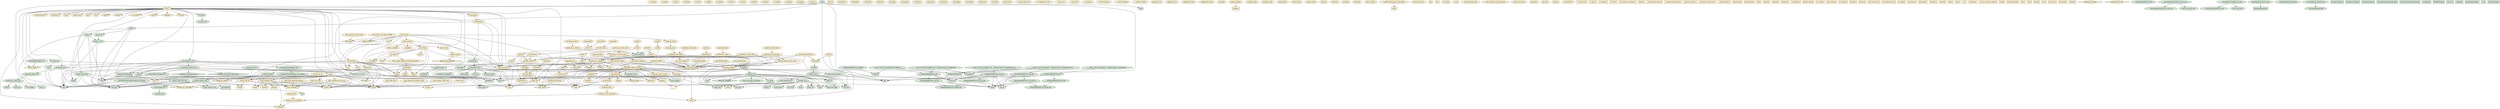 digraph {
"c_isalnum" [type=functions, language=source, fillcolor="#FFF2CC", style=filled, shape=ellipse];
"c_isalpha" [type=functions, language=source, fillcolor="#FFF2CC", style=filled, shape=ellipse];
"c_isascii" [type=functions, language=source, fillcolor="#FFF2CC", style=filled, shape=ellipse];
"c_isblank" [type=functions, language=source, fillcolor="#FFF2CC", style=filled, shape=ellipse];
"c_iscntrl" [type=functions, language=source, fillcolor="#FFF2CC", style=filled, shape=ellipse];
"c_isdigit" [type=functions, language=source, fillcolor="#FFF2CC", style=filled, shape=ellipse];
"c_isgraph" [type=functions, language=source, fillcolor="#FFF2CC", style=filled, shape=ellipse];
"c_islower" [type=functions, language=source, fillcolor="#FFF2CC", style=filled, shape=ellipse];
"c_isprint" [type=functions, language=source, fillcolor="#FFF2CC", style=filled, shape=ellipse];
"c_ispunct" [type=functions, language=source, fillcolor="#FFF2CC", style=filled, shape=ellipse];
"c_isspace" [type=functions, language=source, fillcolor="#FFF2CC", style=filled, shape=ellipse];
"c_isupper" [type=functions, language=source, fillcolor="#FFF2CC", style=filled, shape=ellipse];
"c_isxdigit" [type=functions, language=source, fillcolor="#FFF2CC", style=filled, shape=ellipse];
"c_toupper" [type=functions, language=source, fillcolor="#FFF2CC", style=filled, shape=ellipse];
"c_tolower" [type=functions, language=source, fillcolor="#FFF2CC", style=filled, shape=ellipse];
"mbszero" [type=functions, language=source, fillcolor="#FFF2CC", style=filled, shape=ellipse];
"btoc32" [type=functions, language=source, fillcolor="#FFF2CC", style=filled, shape=ellipse];
"c32isalnum" [type=functions, language=source, fillcolor="#FFF2CC", style=filled, shape=ellipse];
"c32isalpha" [type=functions, language=source, fillcolor="#FFF2CC", style=filled, shape=ellipse];
"c32isblank" [type=functions, language=source, fillcolor="#FFF2CC", style=filled, shape=ellipse];
"c32iscntrl" [type=functions, language=source, fillcolor="#FFF2CC", style=filled, shape=ellipse];
"c32isdigit" [type=functions, language=source, fillcolor="#FFF2CC", style=filled, shape=ellipse];
"c32isgraph" [type=functions, language=source, fillcolor="#FFF2CC", style=filled, shape=ellipse];
"c32islower" [type=functions, language=source, fillcolor="#FFF2CC", style=filled, shape=ellipse];
"c32ispunct" [type=functions, language=source, fillcolor="#FFF2CC", style=filled, shape=ellipse];
"c32isspace" [type=functions, language=source, fillcolor="#FFF2CC", style=filled, shape=ellipse];
"c32isupper" [type=functions, language=source, fillcolor="#FFF2CC", style=filled, shape=ellipse];
"c32isxdigit" [type=functions, language=source, fillcolor="#FFF2CC", style=filled, shape=ellipse];
"c32tolower" [type=functions, language=source, fillcolor="#FFF2CC", style=filled, shape=ellipse];
"c32width" [type=functions, language=source, fillcolor="#FFF2CC", style=filled, shape=ellipse];
"mbsrtoc32s" [type=functions, language=source, fillcolor="#FFF2CC", style=filled, shape=ellipse];
"c32_get_type_test" [type=functions, language=source, fillcolor="#FFF2CC", style=filled, shape=ellipse];
"c32_apply_type_test" [type=functions, language=source, fillcolor="#FFF2CC", style=filled, shape=ellipse];
"c32isprint" [type=functions, language=source, fillcolor="#FFF2CC", style=filled, shape=ellipse];
"__bswap_16" [type=functions, language=source, fillcolor="#FFF2CC", style=filled, shape=ellipse];
"__bswap_32" [type=functions, language=source, fillcolor="#FFF2CC", style=filled, shape=ellipse];
"__bswap_64" [type=functions, language=source, fillcolor="#FFF2CC", style=filled, shape=ellipse];
"__uint16_identity" [type=functions, language=source, fillcolor="#FFF2CC", style=filled, shape=ellipse];
"__uint32_identity" [type=functions, language=source, fillcolor="#FFF2CC", style=filled, shape=ellipse];
"__uint64_identity" [type=functions, language=source, fillcolor="#FFF2CC", style=filled, shape=ellipse];
"close_stream" [type=functions, language=source, fillcolor="#FFF2CC", style=filled, shape=ellipse];
"pgettext_aux" [type=functions, language=source, fillcolor="#FFF2CC", style=filled, shape=ellipse];
"npgettext_aux" [type=functions, language=source, fillcolor="#FFF2CC", style=filled, shape=ellipse];
"dcpgettext_expr" [type=functions, language=source, fillcolor="#FFF2CC", style=filled, shape=ellipse];
"dcnpgettext_expr" [type=functions, language=source, fillcolor="#FFF2CC", style=filled, shape=ellipse];
"close_stdout_set_file_name" [type=functions, language=source, fillcolor="#FFF2CC", style=filled, shape=ellipse];
"close_stdout_set_ignore_EPIPE" [type=functions, language=source, fillcolor="#FFF2CC", style=filled, shape=ellipse];
"close_stdout" [type=functions, language=source, fillcolor="#FFF2CC", style=filled, shape=ellipse];
"rpl_fclose" [type=functions, language=source, fillcolor="#FFF2CC", style=filled, shape=ellipse];
"clear_ungetc_buffer_preserving_position" [type=functions, language=source, fillcolor="#FFF2CC", style=filled, shape=ellipse];
"rpl_fflush" [type=functions, language=source, fillcolor="#FFF2CC", style=filled, shape=ellipse];
"rpl_fseeko" [type=functions, language=source, fillcolor="#FFF2CC", style=filled, shape=ellipse];
"hard_locale" [type=functions, language=source, fillcolor="#FFF2CC", style=filled, shape=ellipse];
"_gl_alloc_nomem" [type=functions, language=source, fillcolor="#FFF2CC", style=filled, shape=ellipse];
"imalloc" [type=functions, language=source, fillcolor="#FFF2CC", style=filled, shape=ellipse];
"irealloc" [type=functions, language=source, fillcolor="#FFF2CC", style=filled, shape=ellipse];
"icalloc" [type=functions, language=source, fillcolor="#FFF2CC", style=filled, shape=ellipse];
"ireallocarray" [type=functions, language=source, fillcolor="#FFF2CC", style=filled, shape=ellipse];
"rpl_mbrtoc32" [type=functions, language=source, fillcolor="#FFF2CC", style=filled, shape=ellipse];
"xnrealloc" [type=functions, language=source, fillcolor="#FFF2CC", style=filled, shape=ellipse];
"clone_quoting_options" [type=functions, language=source, fillcolor="#FFF2CC", style=filled, shape=ellipse];
"get_quoting_style" [type=functions, language=source, fillcolor="#FFF2CC", style=filled, shape=ellipse];
"set_quoting_style" [type=functions, language=source, fillcolor="#FFF2CC", style=filled, shape=ellipse];
"set_char_quoting" [type=functions, language=source, fillcolor="#FFF2CC", style=filled, shape=ellipse];
"set_quoting_flags" [type=functions, language=source, fillcolor="#FFF2CC", style=filled, shape=ellipse];
"set_custom_quoting" [type=functions, language=source, fillcolor="#FFF2CC", style=filled, shape=ellipse];
"quoting_options_from_style" [type=functions, language=source, fillcolor="#FFF2CC", style=filled, shape=ellipse];
"quotearg_buffer_restyled" [type=functions, language=source, fillcolor="#FFF2CC", style=filled, shape=ellipse];
"quotearg_buffer" [type=functions, language=source, fillcolor="#FFF2CC", style=filled, shape=ellipse];
"quotearg_alloc" [type=functions, language=source, fillcolor="#FFF2CC", style=filled, shape=ellipse];
"quotearg_alloc_mem" [type=functions, language=source, fillcolor="#FFF2CC", style=filled, shape=ellipse];
"quotearg_free" [type=functions, language=source, fillcolor="#FFF2CC", style=filled, shape=ellipse];
"quotearg_n_options" [type=functions, language=source, fillcolor="#FFF2CC", style=filled, shape=ellipse];
"quotearg_n" [type=functions, language=source, fillcolor="#FFF2CC", style=filled, shape=ellipse];
"quotearg_n_mem" [type=functions, language=source, fillcolor="#FFF2CC", style=filled, shape=ellipse];
"quotearg" [type=functions, language=source, fillcolor="#FFF2CC", style=filled, shape=ellipse];
"quotearg_mem" [type=functions, language=source, fillcolor="#FFF2CC", style=filled, shape=ellipse];
"quotearg_n_style_mem" [type=functions, language=source, fillcolor="#FFF2CC", style=filled, shape=ellipse];
"quotearg_style_mem" [type=functions, language=source, fillcolor="#FFF2CC", style=filled, shape=ellipse];
"quotearg_char_mem" [type=functions, language=source, fillcolor="#FFF2CC", style=filled, shape=ellipse];
"quotearg_char" [type=functions, language=source, fillcolor="#FFF2CC", style=filled, shape=ellipse];
"quotearg_colon" [type=functions, language=source, fillcolor="#FFF2CC", style=filled, shape=ellipse];
"quotearg_colon_mem" [type=functions, language=source, fillcolor="#FFF2CC", style=filled, shape=ellipse];
"quotearg_n_style_colon" [type=functions, language=source, fillcolor="#FFF2CC", style=filled, shape=ellipse];
"quotearg_n_custom" [type=functions, language=source, fillcolor="#FFF2CC", style=filled, shape=ellipse];
"quotearg_n_custom_mem" [type=functions, language=source, fillcolor="#FFF2CC", style=filled, shape=ellipse];
"quotearg_custom" [type=functions, language=source, fillcolor="#FFF2CC", style=filled, shape=ellipse];
"quotearg_custom_mem" [type=functions, language=source, fillcolor="#FFF2CC", style=filled, shape=ellipse];
"quote_n_mem" [type=functions, language=source, fillcolor="#FFF2CC", style=filled, shape=ellipse];
"quote_mem" [type=functions, language=source, fillcolor="#FFF2CC", style=filled, shape=ellipse];
"setlocale_null_unlocked" [type=functions, language=source, fillcolor="#FFF2CC", style=filled, shape=ellipse];
"setlocale_null_r_unlocked" [type=functions, language=source, fillcolor="#FFF2CC", style=filled, shape=ellipse];
"setlocale_null_r" [type=functions, language=source, fillcolor="#FFF2CC", style=filled, shape=ellipse];
"setlocale_null" [type=functions, language=source, fillcolor="#FFF2CC", style=filled, shape=ellipse];
"initialize_exit_failure" [type=functions, language=source, fillcolor="#FFF2CC", style=filled, shape=ellipse];
"make_timespec" [type=functions, language=source, fillcolor="#FFF2CC", style=filled, shape=ellipse];
"timespec_cmp" [type=functions, language=source, fillcolor="#FFF2CC", style=filled, shape=ellipse];
"timespec_sign" [type=functions, language=source, fillcolor="#FFF2CC", style=filled, shape=ellipse];
"timespectod" [type=functions, language=source, fillcolor="#FFF2CC", style=filled, shape=ellipse];
"select_plural" [type=functions, language=source, fillcolor="#FFF2CC", style=filled, shape=ellipse];
"psame_inode" [type=functions, language=source, fillcolor="#FFF2CC", style=filled, shape=ellipse];
"chownat" [type=functions, language=source, fillcolor="#FFF2CC", style=filled, shape=ellipse];
"lchownat" [type=functions, language=source, fillcolor="#FFF2CC", style=filled, shape=ellipse];
"chmodat" [type=functions, language=source, fillcolor="#FFF2CC", style=filled, shape=ellipse];
"lchmodat" [type=functions, language=source, fillcolor="#FFF2CC", style=filled, shape=ellipse];
"dot_or_dotdot" [type=functions, language=source, fillcolor="#FFF2CC", style=filled, shape=ellipse];
"readdir_ignoring_dot_and_dotdot" [type=functions, language=source, fillcolor="#FFF2CC", style=filled, shape=ellipse];
"directory_status" [type=functions, language=source, fillcolor="#FFF2CC", style=filled, shape=ellipse];
"gcd" [type=functions, language=source, fillcolor="#FFF2CC", style=filled, shape=ellipse];
"lcm" [type=functions, language=source, fillcolor="#FFF2CC", style=filled, shape=ellipse];
"ptr_align" [type=functions, language=source, fillcolor="#FFF2CC", style=filled, shape=ellipse];
"is_nul" [type=functions, language=source, fillcolor="#FFF2CC", style=filled, shape=ellipse];
"emit_stdin_note" [type=functions, language=source, fillcolor="#FFF2CC", style=filled, shape=ellipse];
"emit_mandatory_arg_note" [type=functions, language=source, fillcolor="#FFF2CC", style=filled, shape=ellipse];
"emit_size_note" [type=functions, language=source, fillcolor="#FFF2CC", style=filled, shape=ellipse];
"emit_blocksize_note" [type=functions, language=source, fillcolor="#FFF2CC", style=filled, shape=ellipse];
"emit_update_parameters_note" [type=functions, language=source, fillcolor="#FFF2CC", style=filled, shape=ellipse];
"emit_backup_suffix_note" [type=functions, language=source, fillcolor="#FFF2CC", style=filled, shape=ellipse];
"emit_symlink_recurse_options" [type=functions, language=source, fillcolor="#FFF2CC", style=filled, shape=ellipse];
"emit_exec_status" [type=functions, language=source, fillcolor="#FFF2CC", style=filled, shape=ellipse];
"emit_ancillary_info" [type=functions, language=source, fillcolor="#FFF2CC", style=filled, shape=ellipse];
"timetostr" [type=functions, language=source, fillcolor="#FFF2CC", style=filled, shape=ellipse];
"bad_cast" [type=functions, language=source, fillcolor="#FFF2CC", style=filled, shape=ellipse];
"write_error" [type=functions, language=source, fillcolor="#FFF2CC", style=filled, shape=ellipse];
"stzncpy" [type=functions, language=source, fillcolor="#FFF2CC", style=filled, shape=ellipse];
"is_ENOTSUP" [type=functions, language=source, fillcolor="#FFF2CC", style=filled, shape=ellipse];
"usage" [type=functions, language=source, fillcolor="#FFF2CC", style=filled, shape=ellipse];
"do_ftruncate" [type=functions, language=source, fillcolor="#FFF2CC", style=filled, shape=ellipse];
"main_0" [type=functions, language=source, fillcolor="#FFF2CC", style=filled, shape=ellipse];
"version_etc_arn" [type=functions, language=source, fillcolor="#FFF2CC", style=filled, shape=ellipse];
"version_etc_ar" [type=functions, language=source, fillcolor="#FFF2CC", style=filled, shape=ellipse];
"emit_bug_reporting_address" [type=functions, language=source, fillcolor="#FFF2CC", style=filled, shape=ellipse];
"xalloc_die" [type=functions, language=source, fillcolor="#FFF2CC", style=filled, shape=ellipse];
"xnumtoimax" [type=functions, language=source, fillcolor="#FFF2CC", style=filled, shape=ellipse];
"xdectoimax" [type=functions, language=source, fillcolor="#FFF2CC", style=filled, shape=ellipse];
"ximalloc" [type=functions, language=source, fillcolor="#FFF2CC", style=filled, shape=ellipse];
"xirealloc" [type=functions, language=source, fillcolor="#FFF2CC", style=filled, shape=ellipse];
"xreallocarray" [type=functions, language=source, fillcolor="#FFF2CC", style=filled, shape=ellipse];
"xireallocarray" [type=functions, language=source, fillcolor="#FFF2CC", style=filled, shape=ellipse];
"xnmalloc" [type=functions, language=source, fillcolor="#FFF2CC", style=filled, shape=ellipse];
"xinmalloc" [type=functions, language=source, fillcolor="#FFF2CC", style=filled, shape=ellipse];
"x2realloc" [type=functions, language=source, fillcolor="#FFF2CC", style=filled, shape=ellipse];
"x2nrealloc" [type=functions, language=source, fillcolor="#FFF2CC", style=filled, shape=ellipse];
"xzalloc" [type=functions, language=source, fillcolor="#FFF2CC", style=filled, shape=ellipse];
"xizalloc" [type=functions, language=source, fillcolor="#FFF2CC", style=filled, shape=ellipse];
"xcalloc" [type=functions, language=source, fillcolor="#FFF2CC", style=filled, shape=ellipse];
"xicalloc" [type=functions, language=source, fillcolor="#FFF2CC", style=filled, shape=ellipse];
"xmemdup" [type=functions, language=source, fillcolor="#FFF2CC", style=filled, shape=ellipse];
"ximemdup" [type=functions, language=source, fillcolor="#FFF2CC", style=filled, shape=ellipse];
"ximemdup0" [type=functions, language=source, fillcolor="#FFF2CC", style=filled, shape=ellipse];
"xstrdup" [type=functions, language=source, fillcolor="#FFF2CC", style=filled, shape=ellipse];
"bkm_scale" [type=functions, language=target, fillcolor="#D5E8D4", style=filled, shape=ellipse];
"bkm_scale_by_power" [type=functions, language=target, fillcolor="#D5E8D4", style=filled, shape=ellipse];
"" [type=structs, language=source, fillcolor="#FFF2CC", style=filled, shape=box];
"__locale_struct" [type=structs, language=source, fillcolor="#FFF2CC", style=filled, shape=box];
"_G_fpos_t" [type=structs, language=source, fillcolor="#FFF2CC", style=filled, shape=box];
"_G_fpos64_t" [type=structs, language=source, fillcolor="#FFF2CC", style=filled, shape=box];
"_IO_FILE" [type=structs, language=source, fillcolor="#FFF2CC", style=filled, shape=box];
"_IO_cookie_io_functions_t" [type=structs, language=source, fillcolor="#FFF2CC", style=filled, shape=box];
"timeval" [type=structs, language=source, fillcolor="#FFF2CC", style=filled, shape=box];
"timespec" [type=structs, language=source, fillcolor="#FFF2CC", style=filled, shape=box];
"__pthread_internal_list" [type=structs, language=source, fillcolor="#FFF2CC", style=filled, shape=box];
"__pthread_internal_slist" [type=structs, language=source, fillcolor="#FFF2CC", style=filled, shape=box];
"__pthread_mutex_s" [type=structs, language=source, fillcolor="#FFF2CC", style=filled, shape=box];
"__pthread_rwlock_arch_t" [type=structs, language=source, fillcolor="#FFF2CC", style=filled, shape=box];
"__pthread_cond_s" [type=structs, language=source, fillcolor="#FFF2CC", style=filled, shape=box];
"random_data" [type=structs, language=source, fillcolor="#FFF2CC", style=filled, shape=box];
"drand48_data" [type=structs, language=source, fillcolor="#FFF2CC", style=filled, shape=box];
"lconv" [type=structs, language=source, fillcolor="#FFF2CC", style=filled, shape=box];
"sigevent" [type=structs, language=source, fillcolor="#FFF2CC", style=filled, shape=box];
"sigaction" [type=structs, language=source, fillcolor="#FFF2CC", style=filled, shape=box];
"sigcontext" [type=structs, language=source, fillcolor="#FFF2CC", style=filled, shape=box];
"_aarch64_ctx" [type=structs, language=source, fillcolor="#FFF2CC", style=filled, shape=box];
"fpsimd_context" [type=structs, language=source, fillcolor="#FFF2CC", style=filled, shape=box];
"esr_context" [type=structs, language=source, fillcolor="#FFF2CC", style=filled, shape=box];
"extra_context" [type=structs, language=source, fillcolor="#FFF2CC", style=filled, shape=box];
"sve_context" [type=structs, language=source, fillcolor="#FFF2CC", style=filled, shape=box];
"timezone" [type=structs, language=source, fillcolor="#FFF2CC", style=filled, shape=box];
"itimerval" [type=structs, language=source, fillcolor="#FFF2CC", style=filled, shape=box];
"user_regs_struct" [type=structs, language=source, fillcolor="#FFF2CC", style=filled, shape=box];
"user_fpsimd_struct" [type=structs, language=source, fillcolor="#FFF2CC", style=filled, shape=box];
"elf_siginfo" [type=structs, language=source, fillcolor="#FFF2CC", style=filled, shape=box];
"elf_prstatus" [type=structs, language=source, fillcolor="#FFF2CC", style=filled, shape=box];
"elf_prpsinfo" [type=structs, language=source, fillcolor="#FFF2CC", style=filled, shape=box];
"ucontext_t" [type=structs, language=source, fillcolor="#FFF2CC", style=filled, shape=box];
"sigstack" [type=structs, language=source, fillcolor="#FFF2CC", style=filled, shape=box];
"quoting_options" [type=structs, language=source, fillcolor="#FFF2CC", style=filled, shape=box];
"slotvec" [type=globals, language=source, fillcolor="#FFF2CC", style=filled, shape=diamond];
"option" [type=structs, language=source, fillcolor="#FFF2CC", style=filled, shape=box];
"timex" [type=structs, language=source, fillcolor="#FFF2CC", style=filled, shape=box];
"tm" [type=structs, language=source, fillcolor="#FFF2CC", style=filled, shape=box];
"itimerspec" [type=structs, language=source, fillcolor="#FFF2CC", style=filled, shape=box];
"__time_t_must_be_integral" [type=structs, language=source, fillcolor="#FFF2CC", style=filled, shape=box];
"stat" [type=structs, language=source, fillcolor="#FFF2CC", style=filled, shape=box];
"stat64" [type=structs, language=source, fillcolor="#FFF2CC", style=filled, shape=box];
"statx_timestamp" [type=structs, language=source, fillcolor="#FFF2CC", style=filled, shape=box];
"statx" [type=structs, language=source, fillcolor="#FFF2CC", style=filled, shape=box];
"flock" [type=structs, language=source, fillcolor="#FFF2CC", style=filled, shape=box];
"flock64" [type=structs, language=source, fillcolor="#FFF2CC", style=filled, shape=box];
"iovec" [type=structs, language=source, fillcolor="#FFF2CC", style=filled, shape=box];
"f_owner_ex" [type=structs, language=source, fillcolor="#FFF2CC", style=filled, shape=box];
"file_handle" [type=structs, language=source, fillcolor="#FFF2CC", style=filled, shape=box];
"dirent" [type=structs, language=source, fillcolor="#FFF2CC", style=filled, shape=box];
"dirent64" [type=structs, language=source, fillcolor="#FFF2CC", style=filled, shape=box];
"infomap" [type=structs, language=source, fillcolor="#FFF2CC", style=filled, shape=box];
"file_name" [type=globals, language=source, fillcolor="#FFF2CC", style=filled, shape=diamond];
"ignore_EPIPE" [type=globals, language=source, fillcolor="#FFF2CC", style=filled, shape=diamond];
"exit_failure" [type=globals, language=source, fillcolor="#FFF2CC", style=filled, shape=diamond];
"internal_state" [type=globals, language=source, fillcolor="#FFF2CC", style=filled, shape=diamond];
"program_name" [type=globals, language=source, fillcolor="#FFF2CC", style=filled, shape=diamond];
"quoting_style_args" [type=globals, language=source, fillcolor="#FFF2CC", style=filled, shape=diamond];
"quoting_style_vals" [type=globals, language=source, fillcolor="#FFF2CC", style=filled, shape=diamond];
"default_quoting_options" [type=globals, language=source, fillcolor="#FFF2CC", style=filled, shape=diamond];
"slot0" [type=globals, language=source, fillcolor="#FFF2CC", style=filled, shape=diamond];
"nslots" [type=globals, language=source, fillcolor="#FFF2CC", style=filled, shape=diamond];
"slotvec0" [type=globals, language=source, fillcolor="#FFF2CC", style=filled, shape=diamond];
"quote_quoting_options" [type=globals, language=source, fillcolor="#FFF2CC", style=filled, shape=diamond];
"no_create" [type=globals, language=source, fillcolor="#FFF2CC", style=filled, shape=diamond];
"block_mode" [type=globals, language=source, fillcolor="#FFF2CC", style=filled, shape=diamond];
"ref_file" [type=globals, language=source, fillcolor="#FFF2CC", style=filled, shape=diamond];
"longopts" [type=globals, language=source, fillcolor="#FFF2CC", style=filled, shape=diamond];
"version_etc_copyright" [type=globals, language=source, fillcolor="#FFF2CC", style=filled, shape=diamond];
"Version" [type=globals, language=source, fillcolor="#FFF2CC", style=filled, shape=diamond];
"__BindgenBitfieldUnit::raw_set" [type=functions, language=target, fillcolor="#D5E8D4", style=filled, shape=ellipse];
"__time_t_must_be_integral::__floating_time_t_unsupported_raw" [type=functions, language=target, fillcolor="#D5E8D4", style=filled, shape=ellipse];
"version_etc_va_rust" [type=functions, language=target, fillcolor="#D5E8D4", style=filled, shape=ellipse];
"__BindgenBitfieldUnit::raw_get" [type=functions, language=target, fillcolor="#D5E8D4", style=filled, shape=ellipse];
"xpalloc_rust" [type=functions, language=target, fillcolor="#D5E8D4", style=filled, shape=ellipse];
"__BindgenBitfieldUnit::get_bit" [type=functions, language=target, fillcolor="#D5E8D4", style=filled, shape=ellipse];
"__time_t_must_be_integral::new_bitfield_1" [type=functions, language=target, fillcolor="#D5E8D4", style=filled, shape=ellipse];
"quote_rust" [type=functions, language=target, fillcolor="#D5E8D4", style=filled, shape=ellipse];
"c_tolower_rust" [type=functions, language=target, fillcolor="#D5E8D4", style=filled, shape=ellipse];
"gettext_quote" [type=functions, language=target, fillcolor="#D5E8D4", style=filled, shape=ellipse];
"xstrtoimax_rust" [type=functions, language=target, fillcolor="#D5E8D4", style=filled, shape=ellipse];
"main" [type=functions, language=target, fillcolor="#D5E8D4", style=filled, shape=ellipse];
"__BindgenBitfieldUnit::raw_set_bit" [type=functions, language=target, fillcolor="#D5E8D4", style=filled, shape=ellipse];
"set_program_name" [type=functions, language=target, fillcolor="#D5E8D4", style=filled, shape=ellipse];
"check_nonnull" [type=functions, language=target, fillcolor="#D5E8D4", style=filled, shape=ellipse];
"StrtolError::combine" [type=functions, language=target, fillcolor="#D5E8D4", style=filled, shape=ellipse];
"VersionEtcCopyrightWrapper::get_global" [type=functions, language=target, fillcolor="#D5E8D4", style=filled, shape=ellipse];
"locale_charset_rust" [type=functions, language=target, fillcolor="#D5E8D4", style=filled, shape=ellipse];
"xmalloc_rust" [type=functions, language=target, fillcolor="#D5E8D4", style=filled, shape=ellipse];
"quotearg_style_rust" [type=functions, language=target, fillcolor="#D5E8D4", style=filled, shape=ellipse];
"set_program_name_rust" [type=functions, language=target, fillcolor="#D5E8D4", style=filled, shape=ellipse];
"__BindgenBitfieldUnit::set" [type=functions, language=target, fillcolor="#D5E8D4", style=filled, shape=ellipse];
"__BindgenBitfieldUnit::new" [type=functions, language=target, fillcolor="#D5E8D4", style=filled, shape=ellipse];
"version_etc_rust" [type=functions, language=target, fillcolor="#D5E8D4", style=filled, shape=ellipse];
"__BindgenBitfieldUnit::extract_bit" [type=functions, language=target, fillcolor="#D5E8D4", style=filled, shape=ellipse];
"to_uchar_rust" [type=functions, language=target, fillcolor="#D5E8D4", style=filled, shape=ellipse];
"check_nonnull_rust" [type=functions, language=target, fillcolor="#D5E8D4", style=filled, shape=ellipse];
"c_strcasecmp_rust" [type=functions, language=target, fillcolor="#D5E8D4", style=filled, shape=ellipse];
"quotearg_style" [type=functions, language=target, fillcolor="#D5E8D4", style=filled, shape=ellipse];
"quote_n_rust" [type=functions, language=target, fillcolor="#D5E8D4", style=filled, shape=ellipse];
"xrealloc_rust" [type=functions, language=target, fillcolor="#D5E8D4", style=filled, shape=ellipse];
"ProgramNameWrapper::read_global" [type=functions, language=target, fillcolor="#D5E8D4", style=filled, shape=ellipse];
"xpalloc" [type=functions, language=target, fillcolor="#D5E8D4", style=filled, shape=ellipse];
"__BindgenBitfieldUnit::get" [type=functions, language=target, fillcolor="#D5E8D4", style=filled, shape=ellipse];
"xstrtoimax" [type=functions, language=target, fillcolor="#D5E8D4", style=filled, shape=ellipse];
"ProgramNameWrapper::set" [type=functions, language=target, fillcolor="#D5E8D4", style=filled, shape=ellipse];
"BlockModeWrapper::set" [type=functions, language=target, fillcolor="#D5E8D4", style=filled, shape=ellipse];
"__IncompleteArrayField::as_mut_ptr" [type=functions, language=target, fillcolor="#D5E8D4", style=filled, shape=ellipse];
"proper_name_lite" [type=functions, language=target, fillcolor="#D5E8D4", style=filled, shape=ellipse];
"__BindgenBitfieldUnit::set_bit" [type=functions, language=target, fillcolor="#D5E8D4", style=filled, shape=ellipse];
"__time_t_must_be_integral::__floating_time_t_unsupported" [type=functions, language=target, fillcolor="#D5E8D4", style=filled, shape=ellipse];
"xmalloc" [type=functions, language=target, fillcolor="#D5E8D4", style=filled, shape=ellipse];
"proper_name_lite_rust" [type=functions, language=target, fillcolor="#D5E8D4", style=filled, shape=ellipse];
"__IncompleteArrayField::as_slice" [type=functions, language=target, fillcolor="#D5E8D4", style=filled, shape=ellipse];
"quotearg_n_style_rust" [type=functions, language=target, fillcolor="#D5E8D4", style=filled, shape=ellipse];
"QuotingOptionsData::clone" [type=functions, language=target, fillcolor="#D5E8D4", style=filled, shape=ellipse];
"__IncompleteArrayField::fmt" [type=functions, language=target, fillcolor="#D5E8D4", style=filled, shape=ellipse];
"__time_t_must_be_integral::set___floating_time_t_unsupported_raw" [type=functions, language=target, fillcolor="#D5E8D4", style=filled, shape=ellipse];
"quote_n" [type=functions, language=target, fillcolor="#D5E8D4", style=filled, shape=ellipse];
"ProgramNameWrapper::new" [type=functions, language=target, fillcolor="#D5E8D4", style=filled, shape=ellipse];
"__IncompleteArrayField::as_ptr" [type=functions, language=target, fillcolor="#D5E8D4", style=filled, shape=ellipse];
"to_uchar" [type=functions, language=target, fillcolor="#D5E8D4", style=filled, shape=ellipse];
"quote" [type=functions, language=target, fillcolor="#D5E8D4", style=filled, shape=ellipse];
"__BindgenBitfieldUnit::change_bit" [type=functions, language=target, fillcolor="#D5E8D4", style=filled, shape=ellipse];
"xcharalloc" [type=functions, language=target, fillcolor="#D5E8D4", style=filled, shape=ellipse];
"__time_t_must_be_integral::set___floating_time_t_unsupported" [type=functions, language=target, fillcolor="#D5E8D4", style=filled, shape=ellipse];
"__BindgenBitfieldUnit::raw_get_bit" [type=functions, language=target, fillcolor="#D5E8D4", style=filled, shape=ellipse];
"xcharalloc_rust" [type=functions, language=target, fillcolor="#D5E8D4", style=filled, shape=ellipse];
"__IncompleteArrayField::new" [type=functions, language=target, fillcolor="#D5E8D4", style=filled, shape=ellipse];
"gettext_quote_rust" [type=functions, language=target, fillcolor="#D5E8D4", style=filled, shape=ellipse];
"__IncompleteArrayField::as_mut_slice" [type=functions, language=target, fillcolor="#D5E8D4", style=filled, shape=ellipse];
"version_etc" [type=functions, language=target, fillcolor="#D5E8D4", style=filled, shape=ellipse];
"usable_st_size" [type=functions, language=target, fillcolor="#D5E8D4", style=filled, shape=ellipse];
"__BindgenOpaqueArray::default" [type=functions, language=target, fillcolor="#D5E8D4", style=filled, shape=ellipse];
"LongoptsWrapper" [type=structs, language=target, fillcolor="#D5E8D4", style=filled, shape=box];
"ExitFailureWrapper" [type=structs, language=target, fillcolor="#D5E8D4", style=filled, shape=box];
"NoCreateWrapper" [type=structs, language=target, fillcolor="#D5E8D4", style=filled, shape=box];
"QuotingOptionsData" [type=structs, language=target, fillcolor="#D5E8D4", style=filled, shape=box];
"QuoteQuotingOptionsWrapper" [type=structs, language=target, fillcolor="#D5E8D4", style=filled, shape=box];
"StrtolError" [type=structs, language=target, fillcolor="#D5E8D4", style=filled, shape=box];
"VersionEtcCopyrightWrapper" [type=structs, language=target, fillcolor="#D5E8D4", style=filled, shape=box];
"LongOption" [type=structs, language=target, fillcolor="#D5E8D4", style=filled, shape=box];
"RefFileWrapper" [type=structs, language=target, fillcolor="#D5E8D4", style=filled, shape=box];
"QuotingStyle" [type=structs, language=target, fillcolor="#D5E8D4", style=filled, shape=box];
"stat_rust" [type=structs, language=target, fillcolor="#D5E8D4", style=filled, shape=box];
"TimeSpec" [type=structs, language=target, fillcolor="#D5E8D4", style=filled, shape=box];
"BlockModeWrapper" [type=structs, language=target, fillcolor="#D5E8D4", style=filled, shape=box];
"_rust" [type=structs, language=target, fillcolor="#D5E8D4", style=filled, shape=box];
"ProgramNameWrapper" [type=structs, language=target, fillcolor="#D5E8D4", style=filled, shape=box];
"VersionWrapper" [type=structs, language=target, fillcolor="#D5E8D4", style=filled, shape=box];
"DEFAULT_MXFAST" [type=globals, language=target, fillcolor="#D5E8D4", style=filled, shape=diamond];
"iswprint" [type=functions, language=source, fillcolor="#FFF2CC", style=filled, shape=ellipse];
"__fpending" [type=functions, language=source, fillcolor="#FFF2CC", style=filled, shape=ellipse];
"ferror_unlocked" [type=functions, language=source, fillcolor="#FFF2CC", style=filled, shape=ellipse];
"__errno_location" [type=functions, language=source, fillcolor="#FFF2CC", style=filled, shape=ellipse];
"gettext" [type=functions, language=source, fillcolor="#FFF2CC", style=filled, shape=ellipse];
"error" [type=functions, language=source, fillcolor="#FFF2CC", style=filled, shape=ellipse];
"_exit" [type=functions, language=source, fillcolor="#FFF2CC", style=filled, shape=ellipse];
"stderr" [type=globals, language=source, fillcolor="#FFF2CC", style=filled, shape=diamond];
"stdout" [type=globals, language=source, fillcolor="#FFF2CC", style=filled, shape=diamond];
"fileno" [type=functions, language=source, fillcolor="#FFF2CC", style=filled, shape=ellipse];
"fclose" [type=functions, language=source, fillcolor="#FFF2CC", style=filled, shape=ellipse];
"__freading" [type=functions, language=source, fillcolor="#FFF2CC", style=filled, shape=ellipse];
"lseek" [type=functions, language=source, fillcolor="#FFF2CC", style=filled, shape=ellipse];
"fflush" [type=functions, language=source, fillcolor="#FFF2CC", style=filled, shape=ellipse];
"fseeko" [type=functions, language=source, fillcolor="#FFF2CC", style=filled, shape=ellipse];
"strcmp" [type=functions, language=source, fillcolor="#FFF2CC", style=filled, shape=ellipse];
"malloc" [type=functions, language=source, fillcolor="#FFF2CC", style=filled, shape=ellipse];
"realloc" [type=functions, language=source, fillcolor="#FFF2CC", style=filled, shape=ellipse];
"calloc" [type=functions, language=source, fillcolor="#FFF2CC", style=filled, shape=ellipse];
"reallocarray" [type=functions, language=source, fillcolor="#FFF2CC", style=filled, shape=ellipse];
"mbrtoc32" [type=functions, language=source, fillcolor="#FFF2CC", style=filled, shape=ellipse];
"mbsinit" [type=functions, language=source, fillcolor="#FFF2CC", style=filled, shape=ellipse];
"abort" [type=functions, language=source, fillcolor="#FFF2CC", style=filled, shape=ellipse];
"__ctype_get_mb_cur_max" [type=functions, language=source, fillcolor="#FFF2CC", style=filled, shape=ellipse];
"strlen" [type=functions, language=source, fillcolor="#FFF2CC", style=filled, shape=ellipse];
"memcmp" [type=functions, language=source, fillcolor="#FFF2CC", style=filled, shape=ellipse];
"__ctype_b_loc" [type=functions, language=source, fillcolor="#FFF2CC", style=filled, shape=ellipse];
"free" [type=functions, language=source, fillcolor="#FFF2CC", style=filled, shape=ellipse];
"setlocale" [type=functions, language=source, fillcolor="#FFF2CC", style=filled, shape=ellipse];
"fputs_unlocked" [type=functions, language=source, fillcolor="#FFF2CC", style=filled, shape=ellipse];
"printf" [type=functions, language=source, fillcolor="#FFF2CC", style=filled, shape=ellipse];
"strncmp" [type=functions, language=source, fillcolor="#FFF2CC", style=filled, shape=ellipse];
"fprintf" [type=functions, language=source, fillcolor="#FFF2CC", style=filled, shape=ellipse];
"exit" [type=functions, language=source, fillcolor="#FFF2CC", style=filled, shape=ellipse];
"fstat" [type=functions, language=source, fillcolor="#FFF2CC", style=filled, shape=ellipse];
"ftruncate" [type=functions, language=source, fillcolor="#FFF2CC", style=filled, shape=ellipse];
"bindtextdomain" [type=functions, language=source, fillcolor="#FFF2CC", style=filled, shape=ellipse];
"textdomain" [type=functions, language=source, fillcolor="#FFF2CC", style=filled, shape=ellipse];
"atexit" [type=functions, language=source, fillcolor="#FFF2CC", style=filled, shape=ellipse];
"getopt_long" [type=functions, language=source, fillcolor="#FFF2CC", style=filled, shape=ellipse];
"open" [type=functions, language=source, fillcolor="#FFF2CC", style=filled, shape=ellipse];
"close" [type=functions, language=source, fillcolor="#FFF2CC", style=filled, shape=ellipse];
"optind" [type=globals, language=source, fillcolor="#FFF2CC", style=filled, shape=diamond];
"optarg" [type=globals, language=source, fillcolor="#FFF2CC", style=filled, shape=diamond];
"panic" [type=functions, language=target, fillcolor="#D5E8D4", style=filled, shape=ellipse];
"size_of" [type=functions, language=target, fillcolor="#D5E8D4", style=filled, shape=ellipse];
"into_iter" [type=functions, language=target, fillcolor="#D5E8D4", style=filled, shape=ellipse];
"next" [type=functions, language=target, fillcolor="#D5E8D4", style=filled, shape=ellipse];
"transmute" [type=functions, language=target, fillcolor="#D5E8D4", style=filled, shape=ellipse];
"__BindgenBitfieldUnit" [type=structs, language=target, fillcolor="#D5E8D4", style=filled, shape=box];
"null" [type=functions, language=target, fillcolor="#D5E8D4", style=filled, shape=ellipse];
"from_size_align_unchecked" [type=functions, language=target, fillcolor="#D5E8D4", style=filled, shape=ellipse];
"into_raw" [type=functions, language=target, fillcolor="#D5E8D4", style=filled, shape=ellipse];
"from_raw" [type=functions, language=target, fillcolor="#D5E8D4", style=filled, shape=ellipse];
"try_from" [type=functions, language=target, fillcolor="#D5E8D4", style=filled, shape=ellipse];
"align_of" [type=functions, language=target, fillcolor="#D5E8D4", style=filled, shape=ellipse];
"max" [type=functions, language=target, fillcolor="#D5E8D4", style=filled, shape=ellipse];
"Some" [type=functions, language=target, fillcolor="#D5E8D4", style=filled, shape=ellipse];
"alloc" [type=functions, language=target, fillcolor="#D5E8D4", style=filled, shape=ellipse];
"default" [type=functions, language=target, fillcolor="#D5E8D4", style=filled, shape=ellipse];
"from_ptr" [type=functions, language=target, fillcolor="#D5E8D4", style=filled, shape=ellipse];
"new" [type=functions, language=target, fillcolor="#D5E8D4", style=filled, shape=ellipse];
"from_str_radix" [type=functions, language=target, fillcolor="#D5E8D4", style=filled, shape=ellipse];
"panic_fmt" [type=functions, language=target, fillcolor="#D5E8D4", style=filled, shape=ellipse];
"from_str" [type=functions, language=target, fillcolor="#D5E8D4", style=filled, shape=ellipse];
"new_const" [type=functions, language=target, fillcolor="#D5E8D4", style=filled, shape=ellipse];
"null_mut" [type=functions, language=target, fillcolor="#D5E8D4", style=filled, shape=ellipse];
"args" [type=functions, language=target, fillcolor="#D5E8D4", style=filled, shape=ellipse];
"_eprint" [type=functions, language=target, fillcolor="#D5E8D4", style=filled, shape=ellipse];
"var" [type=functions, language=target, fillcolor="#D5E8D4", style=filled, shape=ellipse];
"from_size_align" [type=functions, language=target, fillcolor="#D5E8D4", style=filled, shape=ellipse];
"program_invocation_name" [type=globals, language=target, fillcolor="#D5E8D4", style=filled, shape=diamond];
"program_invocation_short_name" [type=globals, language=target, fillcolor="#D5E8D4", style=filled, shape=diamond];
"write_bytes" [type=functions, language=target, fillcolor="#D5E8D4", style=filled, shape=ellipse];
"for_value" [type=functions, language=target, fillcolor="#D5E8D4", style=filled, shape=ellipse];
"array" [type=functions, language=target, fillcolor="#D5E8D4", style=filled, shape=ellipse];
"dealloc" [type=functions, language=target, fillcolor="#D5E8D4", style=filled, shape=ellipse];
"forget" [type=functions, language=target, fillcolor="#D5E8D4", style=filled, shape=ellipse];
"from_raw_parts" [type=functions, language=target, fillcolor="#D5E8D4", style=filled, shape=ellipse];
"format" [type=functions, language=target, fillcolor="#D5E8D4", style=filled, shape=ellipse];
"new_v1" [type=functions, language=target, fillcolor="#D5E8D4", style=filled, shape=ellipse];
"must_use" [type=functions, language=target, fillcolor="#D5E8D4", style=filled, shape=ellipse];
"new_display" [type=functions, language=target, fillcolor="#D5E8D4", style=filled, shape=ellipse];
"with_capacity" [type=functions, language=target, fillcolor="#D5E8D4", style=filled, shape=ellipse];
"__IncompleteArrayField" [type=functions, language=target, fillcolor="#D5E8D4", style=filled, shape=ellipse];
"from_raw_parts_mut" [type=functions, language=target, fillcolor="#D5E8D4", style=filled, shape=ellipse];
"read" [type=functions, language=target, fillcolor="#D5E8D4", style=filled, shape=ellipse];
"metadata" [type=functions, language=target, fillcolor="#D5E8D4", style=filled, shape=ellipse];
"mbszero" -> "";
"c32isprint" -> "iswprint";
"close_stream" -> "__fpending";
"close_stream" -> "ferror_unlocked";
"close_stream" -> "rpl_fclose";
"close_stream" -> "__errno_location";
"close_stdout_set_file_name" -> "file_name";
"close_stdout_set_ignore_EPIPE" -> "ignore_EPIPE";
"close_stdout" -> "close_stream";
"close_stdout" -> "__errno_location";
"close_stdout" -> "gettext";
"close_stdout" -> "quotearg_colon";
"close_stdout" -> "error";
"close_stdout" -> "_exit";
"close_stdout" -> "stderr";
"close_stdout" -> "exit_failure";
"close_stdout" -> "file_name";
"close_stdout" -> "ignore_EPIPE";
"close_stdout" -> "stdout";
"rpl_fclose" -> "fileno";
"rpl_fclose" -> "fclose";
"rpl_fclose" -> "__freading";
"rpl_fclose" -> "lseek";
"rpl_fclose" -> "rpl_fflush";
"rpl_fclose" -> "__errno_location";
"clear_ungetc_buffer_preserving_position" -> "rpl_fseeko";
"rpl_fflush" -> "__freading";
"rpl_fflush" -> "fflush";
"rpl_fflush" -> "clear_ungetc_buffer_preserving_position";
"rpl_fseeko" -> "fileno";
"rpl_fseeko" -> "lseek";
"rpl_fseeko" -> "fseeko";
"hard_locale" -> "setlocale_null_r";
"hard_locale" -> "strcmp";
"_gl_alloc_nomem" -> "__errno_location";
"imalloc" -> "malloc";
"imalloc" -> "_gl_alloc_nomem";
"irealloc" -> "realloc";
"irealloc" -> "_gl_alloc_nomem";
"icalloc" -> "_gl_alloc_nomem";
"icalloc" -> "calloc";
"ireallocarray" -> "reallocarray";
"ireallocarray" -> "_gl_alloc_nomem";
"rpl_mbrtoc32" -> "mbrtoc32";
"rpl_mbrtoc32" -> "mbsinit";
"rpl_mbrtoc32" -> "mbszero";
"rpl_mbrtoc32" -> "abort";
"rpl_mbrtoc32" -> "hard_locale";
"rpl_mbrtoc32" -> "internal_state";
"clone_quoting_options" -> "__errno_location";
"clone_quoting_options" -> "xmemdup";
"clone_quoting_options" -> "default_quoting_options";
"clone_quoting_options" -> "quoting_options";
"get_quoting_style" -> "default_quoting_options";
"set_quoting_style" -> "default_quoting_options";
"set_char_quoting" -> "default_quoting_options";
"set_quoting_flags" -> "default_quoting_options";
"set_custom_quoting" -> "abort";
"set_custom_quoting" -> "default_quoting_options";
"quoting_options_from_style" -> "abort";
"quoting_options_from_style" -> "quoting_options";
"quotearg_buffer_restyled" -> "__ctype_get_mb_cur_max";
"quotearg_buffer_restyled" -> "gettext_quote";
"quotearg_buffer_restyled" -> "strlen";
"quotearg_buffer_restyled" -> "abort";
"quotearg_buffer_restyled" -> "memcmp";
"quotearg_buffer_restyled" -> "__ctype_b_loc";
"quotearg_buffer_restyled" -> "mbszero";
"quotearg_buffer_restyled" -> "rpl_mbrtoc32";
"quotearg_buffer_restyled" -> "c32isprint";
"quotearg_buffer_restyled" -> "quotearg_buffer_restyled";
"quotearg_buffer_restyled" -> "";
"quotearg_buffer" -> "__errno_location";
"quotearg_buffer" -> "quotearg_buffer_restyled";
"quotearg_buffer" -> "default_quoting_options";
"quotearg_buffer" -> "quoting_options";
"quotearg_alloc" -> "quotearg_alloc_mem";
"quotearg_alloc_mem" -> "__errno_location";
"quotearg_alloc_mem" -> "quotearg_buffer_restyled";
"quotearg_alloc_mem" -> "xcharalloc";
"quotearg_alloc_mem" -> "default_quoting_options";
"quotearg_alloc_mem" -> "quoting_options";
"quotearg_free" -> "free";
"quotearg_free" -> "slotvec0";
"quotearg_free" -> "slot0";
"quotearg_free" -> "nslots";
"quotearg_free" -> "slotvec";
"quotearg_n_options" -> "__errno_location";
"quotearg_n_options" -> "abort";
"quotearg_n_options" -> "xpalloc";
"quotearg_n_options" -> "quotearg_buffer_restyled";
"quotearg_n_options" -> "free";
"quotearg_n_options" -> "xcharalloc";
"quotearg_n_options" -> "slot0";
"quotearg_n_options" -> "slotvec0";
"quotearg_n_options" -> "nslots";
"quotearg_n_options" -> "slotvec";
"quotearg_n" -> "quotearg_n_options";
"quotearg_n" -> "default_quoting_options";
"quotearg_n_mem" -> "quotearg_n_options";
"quotearg_n_mem" -> "default_quoting_options";
"quotearg" -> "quotearg_n";
"quotearg_mem" -> "quotearg_n_mem";
"quotearg_n_style_mem" -> "quoting_options_from_style";
"quotearg_n_style_mem" -> "quotearg_n_options";
"quotearg_n_style_mem" -> "quoting_options";
"quotearg_style_mem" -> "quotearg_n_style_mem";
"quotearg_char_mem" -> "set_char_quoting";
"quotearg_char_mem" -> "quotearg_n_options";
"quotearg_char_mem" -> "default_quoting_options";
"quotearg_char_mem" -> "quoting_options";
"quotearg_char" -> "quotearg_char_mem";
"quotearg_colon" -> "quotearg_char";
"quotearg_colon_mem" -> "quotearg_char_mem";
"quotearg_n_style_colon" -> "quoting_options_from_style";
"quotearg_n_style_colon" -> "set_char_quoting";
"quotearg_n_style_colon" -> "quotearg_n_options";
"quotearg_n_style_colon" -> "quoting_options";
"quotearg_n_custom" -> "quotearg_n_custom_mem";
"quotearg_n_custom_mem" -> "set_custom_quoting";
"quotearg_n_custom_mem" -> "quotearg_n_options";
"quotearg_n_custom_mem" -> "default_quoting_options";
"quotearg_n_custom_mem" -> "quoting_options";
"quotearg_custom" -> "quotearg_n_custom";
"quotearg_custom_mem" -> "quotearg_n_custom_mem";
"quote_n_mem" -> "quotearg_n_options";
"quote_n_mem" -> "quote_quoting_options";
"quote_mem" -> "quote_n_mem";
"setlocale_null_unlocked" -> "setlocale";
"setlocale_null_r_unlocked" -> "setlocale_null_unlocked";
"setlocale_null_r_unlocked" -> "strlen";
"setlocale_null_r" -> "setlocale_null_r_unlocked";
"setlocale_null" -> "setlocale_null_unlocked";
"initialize_exit_failure" -> "exit_failure";
"make_timespec" -> "timespec";
"readdir_ignoring_dot_and_dotdot" -> "dirent";
"emit_stdin_note" -> "stdout";
"emit_mandatory_arg_note" -> "gettext";
"emit_mandatory_arg_note" -> "fputs_unlocked";
"emit_mandatory_arg_note" -> "stdout";
"emit_size_note" -> "gettext";
"emit_size_note" -> "fputs_unlocked";
"emit_size_note" -> "stdout";
"emit_update_parameters_note" -> "stdout";
"emit_backup_suffix_note" -> "stdout";
"emit_ancillary_info" -> "strcmp";
"emit_ancillary_info" -> "gettext";
"emit_ancillary_info" -> "printf";
"emit_ancillary_info" -> "setlocale";
"emit_ancillary_info" -> "strncmp";
"emit_ancillary_info" -> "fputs_unlocked";
"emit_ancillary_info" -> "stdout";
"emit_ancillary_info" -> "infomap";
"write_error" -> "stdout";
"usage" -> "gettext";
"usage" -> "fprintf";
"usage" -> "printf";
"usage" -> "fputs_unlocked";
"usage" -> "emit_mandatory_arg_note";
"usage" -> "emit_size_note";
"usage" -> "emit_ancillary_info";
"usage" -> "exit";
"usage" -> "stdout";
"usage" -> "program_name";
"usage" -> "stderr";
"do_ftruncate" -> "fstat";
"do_ftruncate" -> "__errno_location";
"do_ftruncate" -> "gettext";
"do_ftruncate" -> "quotearg_style";
"do_ftruncate" -> "error";
"do_ftruncate" -> "usable_st_size";
"do_ftruncate" -> "lseek";
"do_ftruncate" -> "ftruncate";
"do_ftruncate" -> "block_mode";
"do_ftruncate" -> "stat";
"main_0" -> "set_program_name";
"main_0" -> "setlocale";
"main_0" -> "bindtextdomain";
"main_0" -> "textdomain";
"main_0" -> "atexit";
"main_0" -> "getopt_long";
"main_0" -> "__ctype_b_loc";
"main_0" -> "to_uchar";
"main_0" -> "gettext";
"main_0" -> "error";
"main_0" -> "usage";
"main_0" -> "xdectoimax";
"main_0" -> "proper_name_lite";
"main_0" -> "version_etc";
"main_0" -> "exit";
"main_0" -> "quote_n";
"main_0" -> "stat";
"main_0" -> "__errno_location";
"main_0" -> "quotearg_style";
"main_0" -> "usable_st_size";
"main_0" -> "open";
"main_0" -> "lseek";
"main_0" -> "close";
"main_0" -> "do_ftruncate";
"main_0" -> "optind";
"main_0" -> "Version";
"main_0" -> "optarg";
"main_0" -> "ref_file";
"main_0" -> "block_mode";
"main_0" -> "stdout";
"main_0" -> "no_create";
"main_0" -> "longopts";
"version_etc_arn" -> "fprintf";
"version_etc_arn" -> "gettext";
"version_etc_arn" -> "fputs_unlocked";
"version_etc_arn" -> "version_etc_copyright";
"version_etc_ar" -> "version_etc_arn";
"emit_bug_reporting_address" -> "fputs_unlocked";
"emit_bug_reporting_address" -> "gettext";
"emit_bug_reporting_address" -> "printf";
"emit_bug_reporting_address" -> "stdout";
"xalloc_die" -> "gettext";
"xalloc_die" -> "error";
"xalloc_die" -> "abort";
"xalloc_die" -> "exit_failure";
"xnumtoimax" -> "xstrtoimax";
"xnumtoimax" -> "__errno_location";
"xnumtoimax" -> "quote";
"xnumtoimax" -> "error";
"xdectoimax" -> "xnumtoimax";
"ximalloc" -> "imalloc";
"ximalloc" -> "check_nonnull";
"xirealloc" -> "irealloc";
"xirealloc" -> "check_nonnull";
"xreallocarray" -> "reallocarray";
"xreallocarray" -> "xalloc_die";
"xireallocarray" -> "ireallocarray";
"xireallocarray" -> "check_nonnull";
"xnmalloc" -> "xreallocarray";
"xinmalloc" -> "xireallocarray";
"x2realloc" -> "x2nrealloc";
"x2nrealloc" -> "xalloc_die";
"x2nrealloc" -> "xreallocarray";
"xzalloc" -> "xcalloc";
"xizalloc" -> "xicalloc";
"xcalloc" -> "calloc";
"xcalloc" -> "check_nonnull";
"xicalloc" -> "icalloc";
"xicalloc" -> "check_nonnull";
"xmemdup" -> "xmalloc";
"ximemdup" -> "ximalloc";
"ximemdup0" -> "ximalloc";
"xstrdup" -> "strlen";
"xstrdup" -> "xmemdup";
"bkm_scale" -> "StrtolError";
"bkm_scale_by_power" -> "into_iter";
"bkm_scale_by_power" -> "next";
"bkm_scale_by_power" -> "StrtolError";
"__BindgenBitfieldUnit::raw_set" -> "panic";
"__BindgenBitfieldUnit::raw_set" -> "size_of";
"__BindgenBitfieldUnit::raw_set" -> "__BindgenBitfieldUnit::raw_set_bit";
"__BindgenBitfieldUnit::raw_set" -> "into_iter";
"__BindgenBitfieldUnit::raw_set" -> "next";
"__time_t_must_be_integral::__floating_time_t_unsupported_raw" -> "__BindgenBitfieldUnit::raw_get";
"__time_t_must_be_integral::__floating_time_t_unsupported_raw" -> "transmute";
"__time_t_must_be_integral::__floating_time_t_unsupported_raw" -> "__BindgenBitfieldUnit";
"version_etc_va_rust" -> "null";
"version_etc_va_rust" -> "version_etc_arn";
"version_etc_va_rust" -> "next";
"version_etc_va_rust" -> "into_iter";
"__BindgenBitfieldUnit::raw_get" -> "__BindgenBitfieldUnit::raw_get_bit";
"__BindgenBitfieldUnit::raw_get" -> "panic";
"__BindgenBitfieldUnit::raw_get" -> "size_of";
"__BindgenBitfieldUnit::raw_get" -> "next";
"__BindgenBitfieldUnit::raw_get" -> "into_iter";
"xpalloc_rust" -> "from_size_align_unchecked";
"xpalloc_rust" -> "xalloc_die";
"xpalloc_rust" -> "into_raw";
"xpalloc_rust" -> "panic";
"xpalloc_rust" -> "from_raw";
"xpalloc_rust" -> "try_from";
"xpalloc_rust" -> "align_of";
"xpalloc_rust" -> "max";
"xpalloc_rust" -> "Some";
"xpalloc_rust" -> "xrealloc_rust";
"xpalloc_rust" -> "alloc";
"xpalloc_rust" -> "DEFAULT_MXFAST";
"__BindgenBitfieldUnit::get_bit" -> "__BindgenBitfieldUnit::extract_bit";
"__BindgenBitfieldUnit::get_bit" -> "panic";
"__time_t_must_be_integral::new_bitfield_1" -> "default";
"__time_t_must_be_integral::new_bitfield_1" -> "__BindgenBitfieldUnit::set";
"__time_t_must_be_integral::new_bitfield_1" -> "transmute";
"__time_t_must_be_integral::new_bitfield_1" -> "__BindgenBitfieldUnit";
"quote_rust" -> "quote_n_rust";
"gettext_quote" -> "gettext_quote_rust";
"gettext_quote" -> "from_ptr";
"gettext_quote" -> "new";
"xstrtoimax_rust" -> "bkm_scale";
"xstrtoimax_rust" -> "into_iter";
"xstrtoimax_rust" -> "bkm_scale_by_power";
"xstrtoimax_rust" -> "StrtolError::combine";
"xstrtoimax_rust" -> "from_str_radix";
"xstrtoimax_rust" -> "Some";
"xstrtoimax_rust" -> "panic_fmt";
"xstrtoimax_rust" -> "from_str";
"xstrtoimax_rust" -> "next";
"xstrtoimax_rust" -> "new_const";
"xstrtoimax_rust" -> "StrtolError";
"main" -> "into_iter";
"main" -> "null_mut";
"main" -> "new";
"main" -> "main_0";
"main" -> "exit";
"main" -> "next";
"main" -> "args";
"__BindgenBitfieldUnit::raw_set_bit" -> "size_of";
"__BindgenBitfieldUnit::raw_set_bit" -> "__BindgenBitfieldUnit::change_bit";
"__BindgenBitfieldUnit::raw_set_bit" -> "panic";
"set_program_name" -> "from_ptr";
"set_program_name" -> "ProgramNameWrapper::new";
"set_program_name" -> "new";
"set_program_name" -> "_eprint";
"set_program_name" -> "new_const";
"set_program_name" -> "abort";
"set_program_name" -> "set_program_name_rust";
"set_program_name" -> "ProgramNameWrapper";
"check_nonnull" -> "xalloc_die";
"check_nonnull" -> "null_mut";
"StrtolError::combine" -> "StrtolError";
"VersionEtcCopyrightWrapper::get_global" -> "new";
"VersionEtcCopyrightWrapper::get_global" -> "from_ptr";
"VersionEtcCopyrightWrapper::get_global" -> "version_etc_copyright";
"locale_charset_rust" -> "var";
"xmalloc_rust" -> "alloc";
"xmalloc_rust" -> "align_of";
"xmalloc_rust" -> "from_size_align";
"xmalloc_rust" -> "null_mut";
"xmalloc_rust" -> "check_nonnull_rust";
"xmalloc_rust" -> "Some";
"quotearg_style_rust" -> "quotearg_n_style_rust";
"set_program_name_rust" -> "new";
"set_program_name_rust" -> "_eprint";
"set_program_name_rust" -> "abort";
"set_program_name_rust" -> "new_const";
"set_program_name_rust" -> "ProgramNameWrapper::set";
"set_program_name_rust" -> "Some";
"set_program_name_rust" -> "program_invocation_name";
"set_program_name_rust" -> "program_invocation_short_name";
"set_program_name_rust" -> "ProgramNameWrapper";
"__BindgenBitfieldUnit::set" -> "into_iter";
"__BindgenBitfieldUnit::set" -> "panic";
"__BindgenBitfieldUnit::set" -> "next";
"__BindgenBitfieldUnit::set" -> "__BindgenBitfieldUnit::set_bit";
"version_etc_rust" -> "null";
"version_etc_rust" -> "version_etc_va_rust";
"check_nonnull_rust" -> "panic_fmt";
"check_nonnull_rust" -> "new_const";
"c_strcasecmp_rust" -> "c_tolower_rust";
"quotearg_style" -> "new";
"quotearg_style" -> "quotearg_style_rust";
"quotearg_style" -> "from_ptr";
"quote_n_rust" -> "from_ptr";
"quote_n_rust" -> "new";
"quote_n_rust" -> "quote_mem";
"xrealloc_rust" -> "from_raw";
"xrealloc_rust" -> "realloc";
"xrealloc_rust" -> "panic_fmt";
"xrealloc_rust" -> "new_const";
"xrealloc_rust" -> "write_bytes";
"xrealloc_rust" -> "for_value";
"xrealloc_rust" -> "alloc";
"xrealloc_rust" -> "from_size_align";
"xrealloc_rust" -> "array";
"xrealloc_rust" -> "dealloc";
"xrealloc_rust" -> "into_raw";
"xrealloc_rust" -> "null_mut";
"ProgramNameWrapper::read_global" -> "from_ptr";
"ProgramNameWrapper::read_global" -> "Some";
"ProgramNameWrapper::read_global" -> "program_name";
"xpalloc" -> "Some";
"xpalloc" -> "into_raw";
"xpalloc" -> "from_raw";
"xpalloc" -> "xpalloc_rust";
"__BindgenBitfieldUnit::get" -> "next";
"__BindgenBitfieldUnit::get" -> "panic";
"__BindgenBitfieldUnit::get" -> "__BindgenBitfieldUnit::get_bit";
"__BindgenBitfieldUnit::get" -> "into_iter";
"xstrtoimax" -> "from_ptr";
"xstrtoimax" -> "xstrtoimax_rust";
"xstrtoimax" -> "Some";
"ProgramNameWrapper::set" -> "null";
"ProgramNameWrapper::set" -> "new";
"ProgramNameWrapper::set" -> "program_name";
"BlockModeWrapper::set" -> "block_mode";
"proper_name_lite" -> "new";
"proper_name_lite" -> "proper_name_lite_rust";
"proper_name_lite" -> "from_ptr";
"proper_name_lite" -> "null";
"proper_name_lite" -> "forget";
"__BindgenBitfieldUnit::set_bit" -> "panic";
"__BindgenBitfieldUnit::set_bit" -> "__BindgenBitfieldUnit::change_bit";
"__time_t_must_be_integral::__floating_time_t_unsupported" -> "transmute";
"__time_t_must_be_integral::__floating_time_t_unsupported" -> "__BindgenBitfieldUnit::get";
"xmalloc" -> "xmalloc_rust";
"proper_name_lite_rust" -> "from_ptr";
"proper_name_lite_rust" -> "gettext";
"proper_name_lite_rust" -> "new";
"proper_name_lite_rust" -> "c_strcasecmp_rust";
"proper_name_lite_rust" -> "locale_charset_rust";
"__IncompleteArrayField::as_slice" -> "from_raw_parts";
"__IncompleteArrayField::as_slice" -> "__IncompleteArrayField::as_ptr";
"quotearg_n_style_rust" -> "format";
"quotearg_n_style_rust" -> "new_v1";
"quotearg_n_style_rust" -> "must_use";
"quotearg_n_style_rust" -> "new_display";
"QuotingOptionsData::clone" -> "QuotingOptionsData";
"__time_t_must_be_integral::set___floating_time_t_unsupported_raw" -> "transmute";
"__time_t_must_be_integral::set___floating_time_t_unsupported_raw" -> "__BindgenBitfieldUnit::raw_set";
"__time_t_must_be_integral::set___floating_time_t_unsupported_raw" -> "__BindgenBitfieldUnit";
"quote_n" -> "quote_n_rust";
"quote_n" -> "null";
"quote_n" -> "new";
"quote_n" -> "from_ptr";
"quote_n" -> "forget";
"ProgramNameWrapper::new" -> "ProgramNameWrapper::read_global";
"to_uchar" -> "to_uchar_rust";
"quote" -> "null";
"quote" -> "from_ptr";
"quote" -> "quote_rust";
"quote" -> "new";
"xcharalloc" -> "forget";
"xcharalloc" -> "xcharalloc_rust";
"__time_t_must_be_integral::set___floating_time_t_unsupported" -> "transmute";
"__time_t_must_be_integral::set___floating_time_t_unsupported" -> "__BindgenBitfieldUnit::set";
"__BindgenBitfieldUnit::raw_get_bit" -> "size_of";
"__BindgenBitfieldUnit::raw_get_bit" -> "panic";
"__BindgenBitfieldUnit::raw_get_bit" -> "__BindgenBitfieldUnit::extract_bit";
"xcharalloc_rust" -> "with_capacity";
"__IncompleteArrayField::new" -> "__IncompleteArrayField";
"gettext_quote_rust" -> "gettext";
"gettext_quote_rust" -> "new";
"gettext_quote_rust" -> "c_strcasecmp_rust";
"gettext_quote_rust" -> "locale_charset_rust";
"gettext_quote_rust" -> "from_ptr";
"gettext_quote_rust" -> "QuotingStyle";
"__IncompleteArrayField::as_mut_slice" -> "__IncompleteArrayField::as_mut_ptr";
"__IncompleteArrayField::as_mut_slice" -> "from_raw_parts_mut";
"version_etc" -> "read";
"version_etc" -> "version_etc_rust";
"version_etc" -> "new";
"usable_st_size" -> "metadata";
"__BindgenOpaqueArray::default" -> "default";
}

